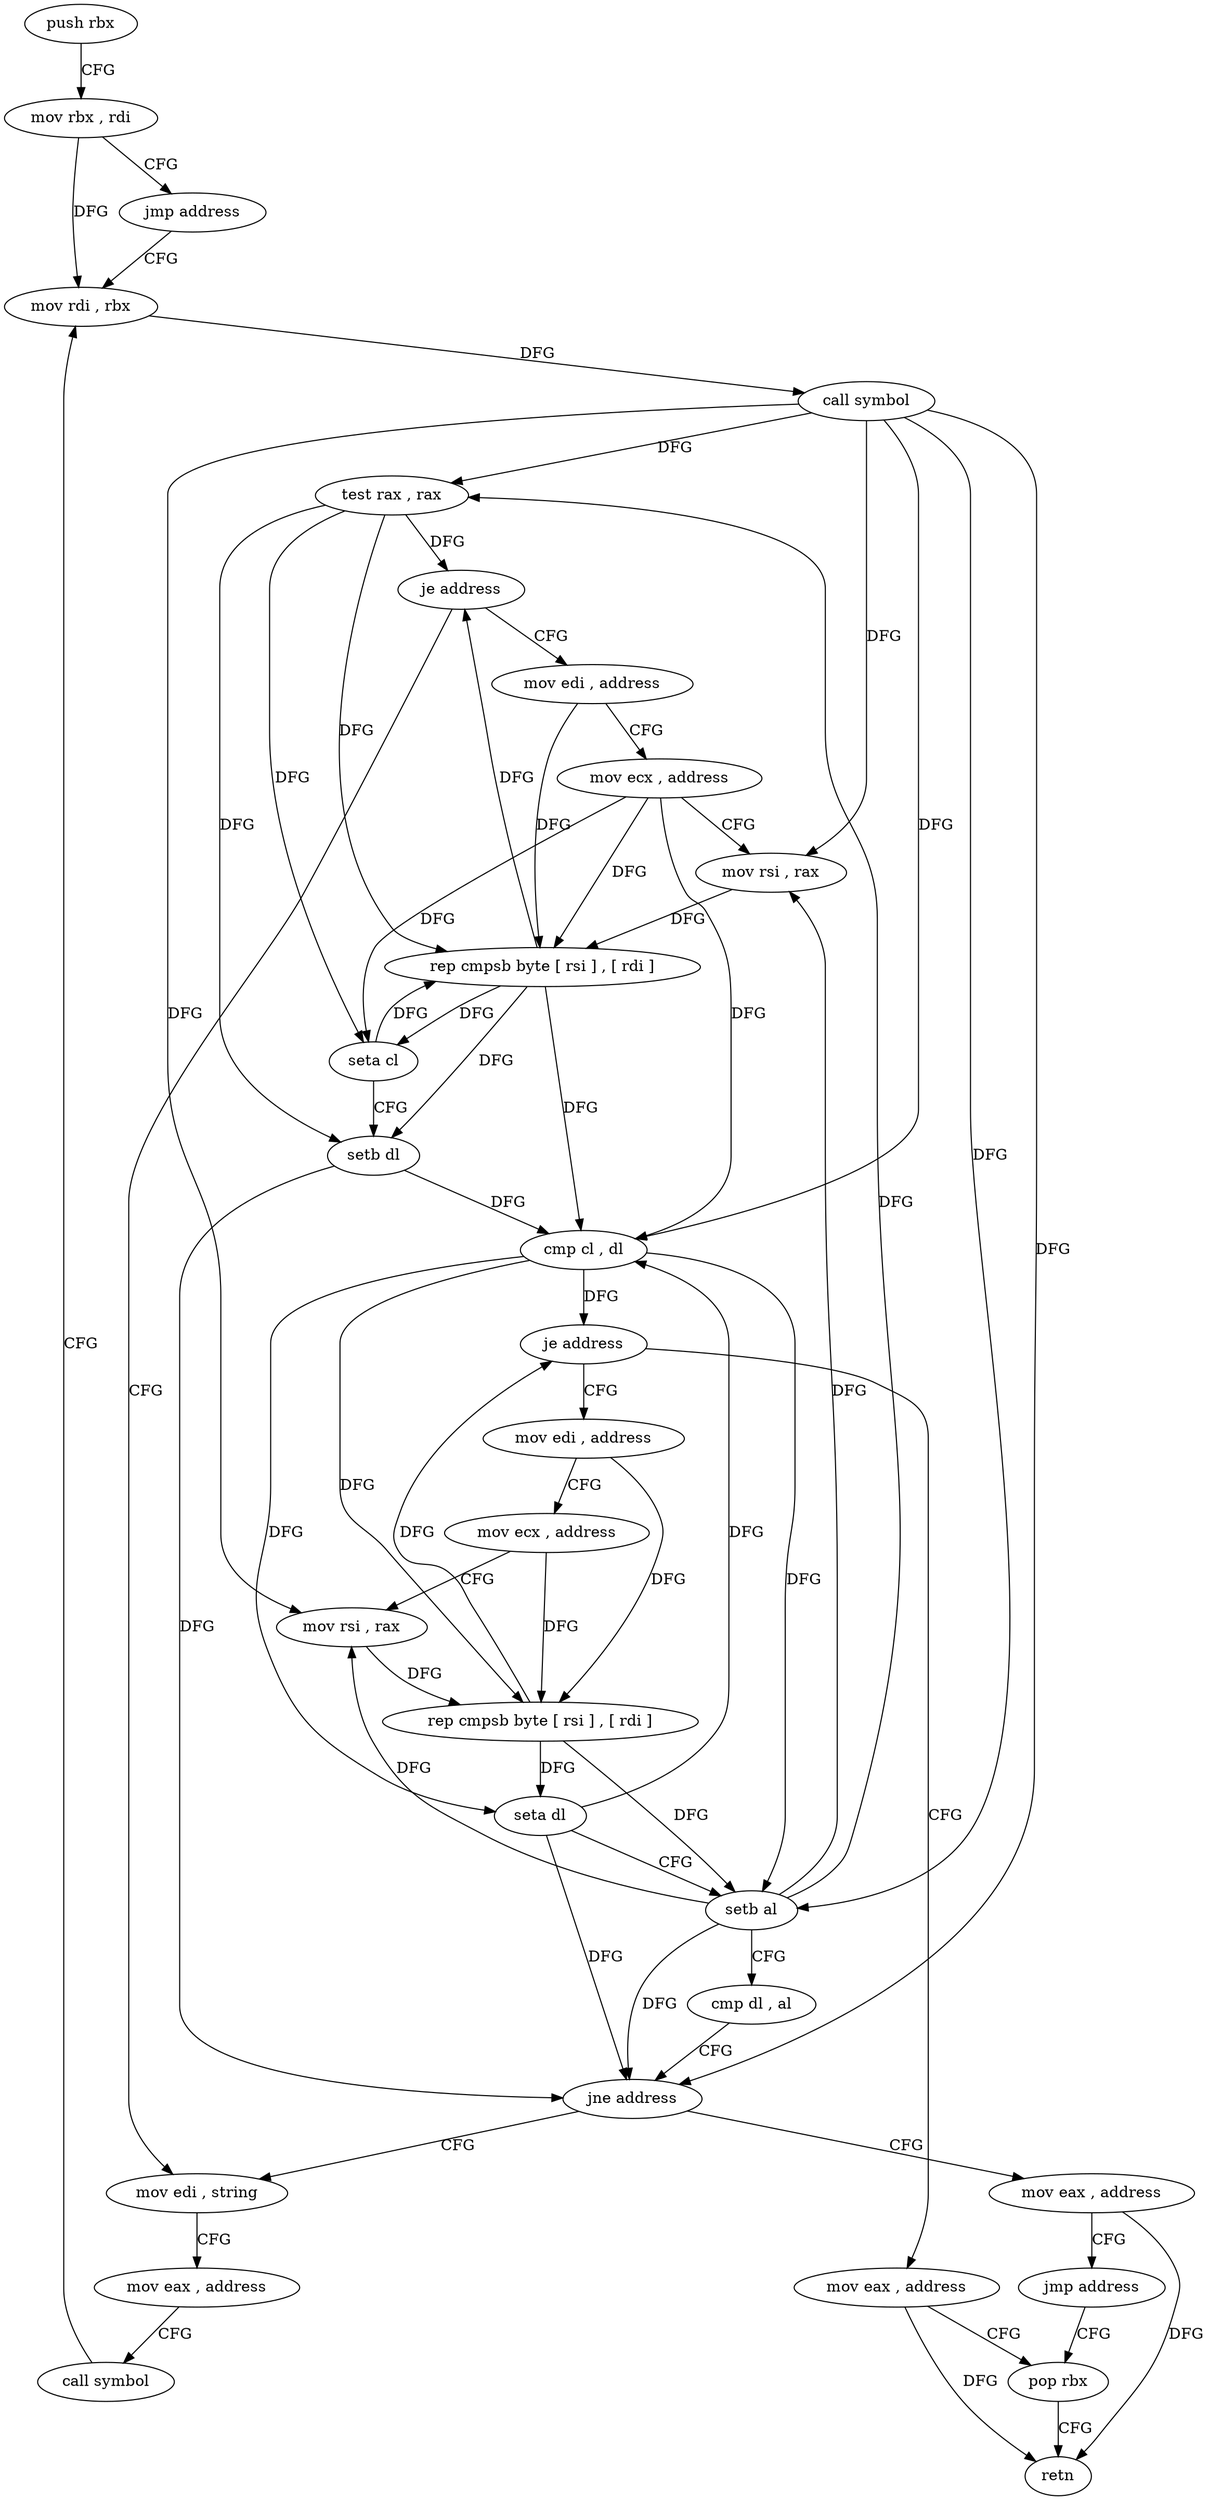 digraph "func" {
"4216198" [label = "push rbx" ]
"4216199" [label = "mov rbx , rdi" ]
"4216202" [label = "jmp address" ]
"4216219" [label = "mov rdi , rbx" ]
"4216222" [label = "call symbol" ]
"4216227" [label = "test rax , rax" ]
"4216230" [label = "je address" ]
"4216204" [label = "mov edi , string" ]
"4216232" [label = "mov edi , address" ]
"4216209" [label = "mov eax , address" ]
"4216214" [label = "call symbol" ]
"4216237" [label = "mov ecx , address" ]
"4216242" [label = "mov rsi , rax" ]
"4216245" [label = "rep cmpsb byte [ rsi ] , [ rdi ]" ]
"4216247" [label = "seta cl" ]
"4216250" [label = "setb dl" ]
"4216253" [label = "cmp cl , dl" ]
"4216255" [label = "je address" ]
"4216289" [label = "mov eax , address" ]
"4216257" [label = "mov edi , address" ]
"4216294" [label = "pop rbx" ]
"4216262" [label = "mov ecx , address" ]
"4216267" [label = "mov rsi , rax" ]
"4216270" [label = "rep cmpsb byte [ rsi ] , [ rdi ]" ]
"4216272" [label = "seta dl" ]
"4216275" [label = "setb al" ]
"4216278" [label = "cmp dl , al" ]
"4216280" [label = "jne address" ]
"4216282" [label = "mov eax , address" ]
"4216287" [label = "jmp address" ]
"4216295" [label = "retn" ]
"4216198" -> "4216199" [ label = "CFG" ]
"4216199" -> "4216202" [ label = "CFG" ]
"4216199" -> "4216219" [ label = "DFG" ]
"4216202" -> "4216219" [ label = "CFG" ]
"4216219" -> "4216222" [ label = "DFG" ]
"4216222" -> "4216227" [ label = "DFG" ]
"4216222" -> "4216242" [ label = "DFG" ]
"4216222" -> "4216267" [ label = "DFG" ]
"4216222" -> "4216275" [ label = "DFG" ]
"4216222" -> "4216280" [ label = "DFG" ]
"4216222" -> "4216253" [ label = "DFG" ]
"4216227" -> "4216230" [ label = "DFG" ]
"4216227" -> "4216247" [ label = "DFG" ]
"4216227" -> "4216250" [ label = "DFG" ]
"4216227" -> "4216245" [ label = "DFG" ]
"4216230" -> "4216204" [ label = "CFG" ]
"4216230" -> "4216232" [ label = "CFG" ]
"4216204" -> "4216209" [ label = "CFG" ]
"4216232" -> "4216237" [ label = "CFG" ]
"4216232" -> "4216245" [ label = "DFG" ]
"4216209" -> "4216214" [ label = "CFG" ]
"4216214" -> "4216219" [ label = "CFG" ]
"4216237" -> "4216242" [ label = "CFG" ]
"4216237" -> "4216245" [ label = "DFG" ]
"4216237" -> "4216247" [ label = "DFG" ]
"4216237" -> "4216253" [ label = "DFG" ]
"4216242" -> "4216245" [ label = "DFG" ]
"4216245" -> "4216247" [ label = "DFG" ]
"4216245" -> "4216230" [ label = "DFG" ]
"4216245" -> "4216250" [ label = "DFG" ]
"4216245" -> "4216253" [ label = "DFG" ]
"4216247" -> "4216250" [ label = "CFG" ]
"4216247" -> "4216245" [ label = "DFG" ]
"4216250" -> "4216253" [ label = "DFG" ]
"4216250" -> "4216280" [ label = "DFG" ]
"4216253" -> "4216255" [ label = "DFG" ]
"4216253" -> "4216272" [ label = "DFG" ]
"4216253" -> "4216275" [ label = "DFG" ]
"4216253" -> "4216270" [ label = "DFG" ]
"4216255" -> "4216289" [ label = "CFG" ]
"4216255" -> "4216257" [ label = "CFG" ]
"4216289" -> "4216294" [ label = "CFG" ]
"4216289" -> "4216295" [ label = "DFG" ]
"4216257" -> "4216262" [ label = "CFG" ]
"4216257" -> "4216270" [ label = "DFG" ]
"4216294" -> "4216295" [ label = "CFG" ]
"4216262" -> "4216267" [ label = "CFG" ]
"4216262" -> "4216270" [ label = "DFG" ]
"4216267" -> "4216270" [ label = "DFG" ]
"4216270" -> "4216272" [ label = "DFG" ]
"4216270" -> "4216255" [ label = "DFG" ]
"4216270" -> "4216275" [ label = "DFG" ]
"4216272" -> "4216275" [ label = "CFG" ]
"4216272" -> "4216253" [ label = "DFG" ]
"4216272" -> "4216280" [ label = "DFG" ]
"4216275" -> "4216278" [ label = "CFG" ]
"4216275" -> "4216227" [ label = "DFG" ]
"4216275" -> "4216242" [ label = "DFG" ]
"4216275" -> "4216267" [ label = "DFG" ]
"4216275" -> "4216280" [ label = "DFG" ]
"4216278" -> "4216280" [ label = "CFG" ]
"4216280" -> "4216204" [ label = "CFG" ]
"4216280" -> "4216282" [ label = "CFG" ]
"4216282" -> "4216287" [ label = "CFG" ]
"4216282" -> "4216295" [ label = "DFG" ]
"4216287" -> "4216294" [ label = "CFG" ]
}
